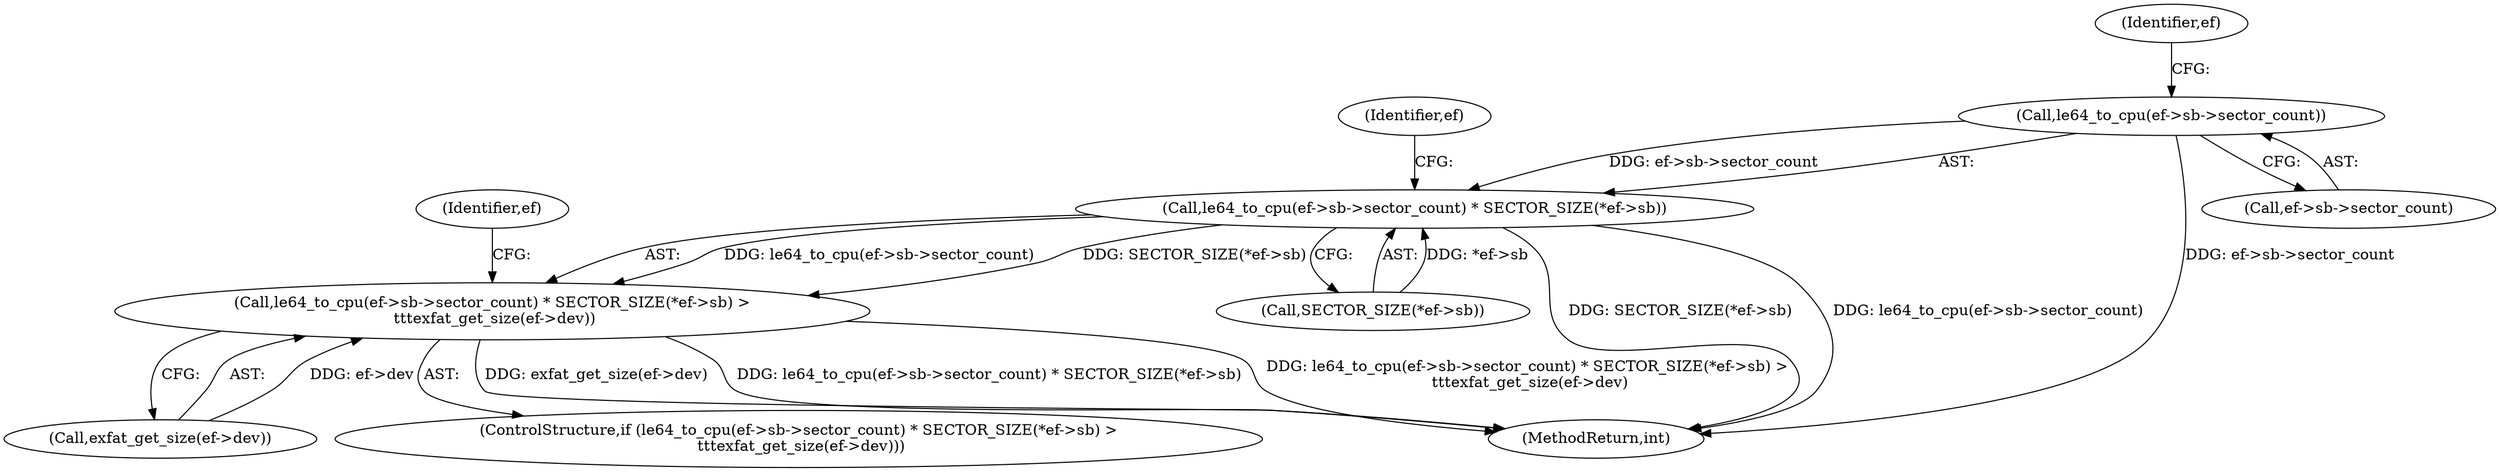 digraph "0_exfat_2e86ae5f81da11f11673d0546efb525af02b7786@pointer" {
"1000469" [label="(Call,le64_to_cpu(ef->sb->sector_count))"];
"1000468" [label="(Call,le64_to_cpu(ef->sb->sector_count) * SECTOR_SIZE(*ef->sb))"];
"1000467" [label="(Call,le64_to_cpu(ef->sb->sector_count) * SECTOR_SIZE(*ef->sb) >\n \t\t\texfat_get_size(ef->dev))"];
"1000468" [label="(Call,le64_to_cpu(ef->sb->sector_count) * SECTOR_SIZE(*ef->sb))"];
"1000469" [label="(Call,le64_to_cpu(ef->sb->sector_count))"];
"1000466" [label="(ControlStructure,if (le64_to_cpu(ef->sb->sector_count) * SECTOR_SIZE(*ef->sb) >\n \t\t\texfat_get_size(ef->dev)))"];
"1000467" [label="(Call,le64_to_cpu(ef->sb->sector_count) * SECTOR_SIZE(*ef->sb) >\n \t\t\texfat_get_size(ef->dev))"];
"1000475" [label="(Call,SECTOR_SIZE(*ef->sb))"];
"1000686" [label="(MethodReturn,int)"];
"1000480" [label="(Call,exfat_get_size(ef->dev))"];
"1000487" [label="(Identifier,ef)"];
"1000482" [label="(Identifier,ef)"];
"1000478" [label="(Identifier,ef)"];
"1000470" [label="(Call,ef->sb->sector_count)"];
"1000469" -> "1000468"  [label="AST: "];
"1000469" -> "1000470"  [label="CFG: "];
"1000470" -> "1000469"  [label="AST: "];
"1000478" -> "1000469"  [label="CFG: "];
"1000469" -> "1000686"  [label="DDG: ef->sb->sector_count"];
"1000469" -> "1000468"  [label="DDG: ef->sb->sector_count"];
"1000468" -> "1000467"  [label="AST: "];
"1000468" -> "1000475"  [label="CFG: "];
"1000475" -> "1000468"  [label="AST: "];
"1000482" -> "1000468"  [label="CFG: "];
"1000468" -> "1000686"  [label="DDG: le64_to_cpu(ef->sb->sector_count)"];
"1000468" -> "1000686"  [label="DDG: SECTOR_SIZE(*ef->sb)"];
"1000468" -> "1000467"  [label="DDG: le64_to_cpu(ef->sb->sector_count)"];
"1000468" -> "1000467"  [label="DDG: SECTOR_SIZE(*ef->sb)"];
"1000475" -> "1000468"  [label="DDG: *ef->sb"];
"1000467" -> "1000466"  [label="AST: "];
"1000467" -> "1000480"  [label="CFG: "];
"1000480" -> "1000467"  [label="AST: "];
"1000487" -> "1000467"  [label="CFG: "];
"1000467" -> "1000686"  [label="DDG: le64_to_cpu(ef->sb->sector_count) * SECTOR_SIZE(*ef->sb)"];
"1000467" -> "1000686"  [label="DDG: le64_to_cpu(ef->sb->sector_count) * SECTOR_SIZE(*ef->sb) >\n \t\t\texfat_get_size(ef->dev)"];
"1000467" -> "1000686"  [label="DDG: exfat_get_size(ef->dev)"];
"1000480" -> "1000467"  [label="DDG: ef->dev"];
}
